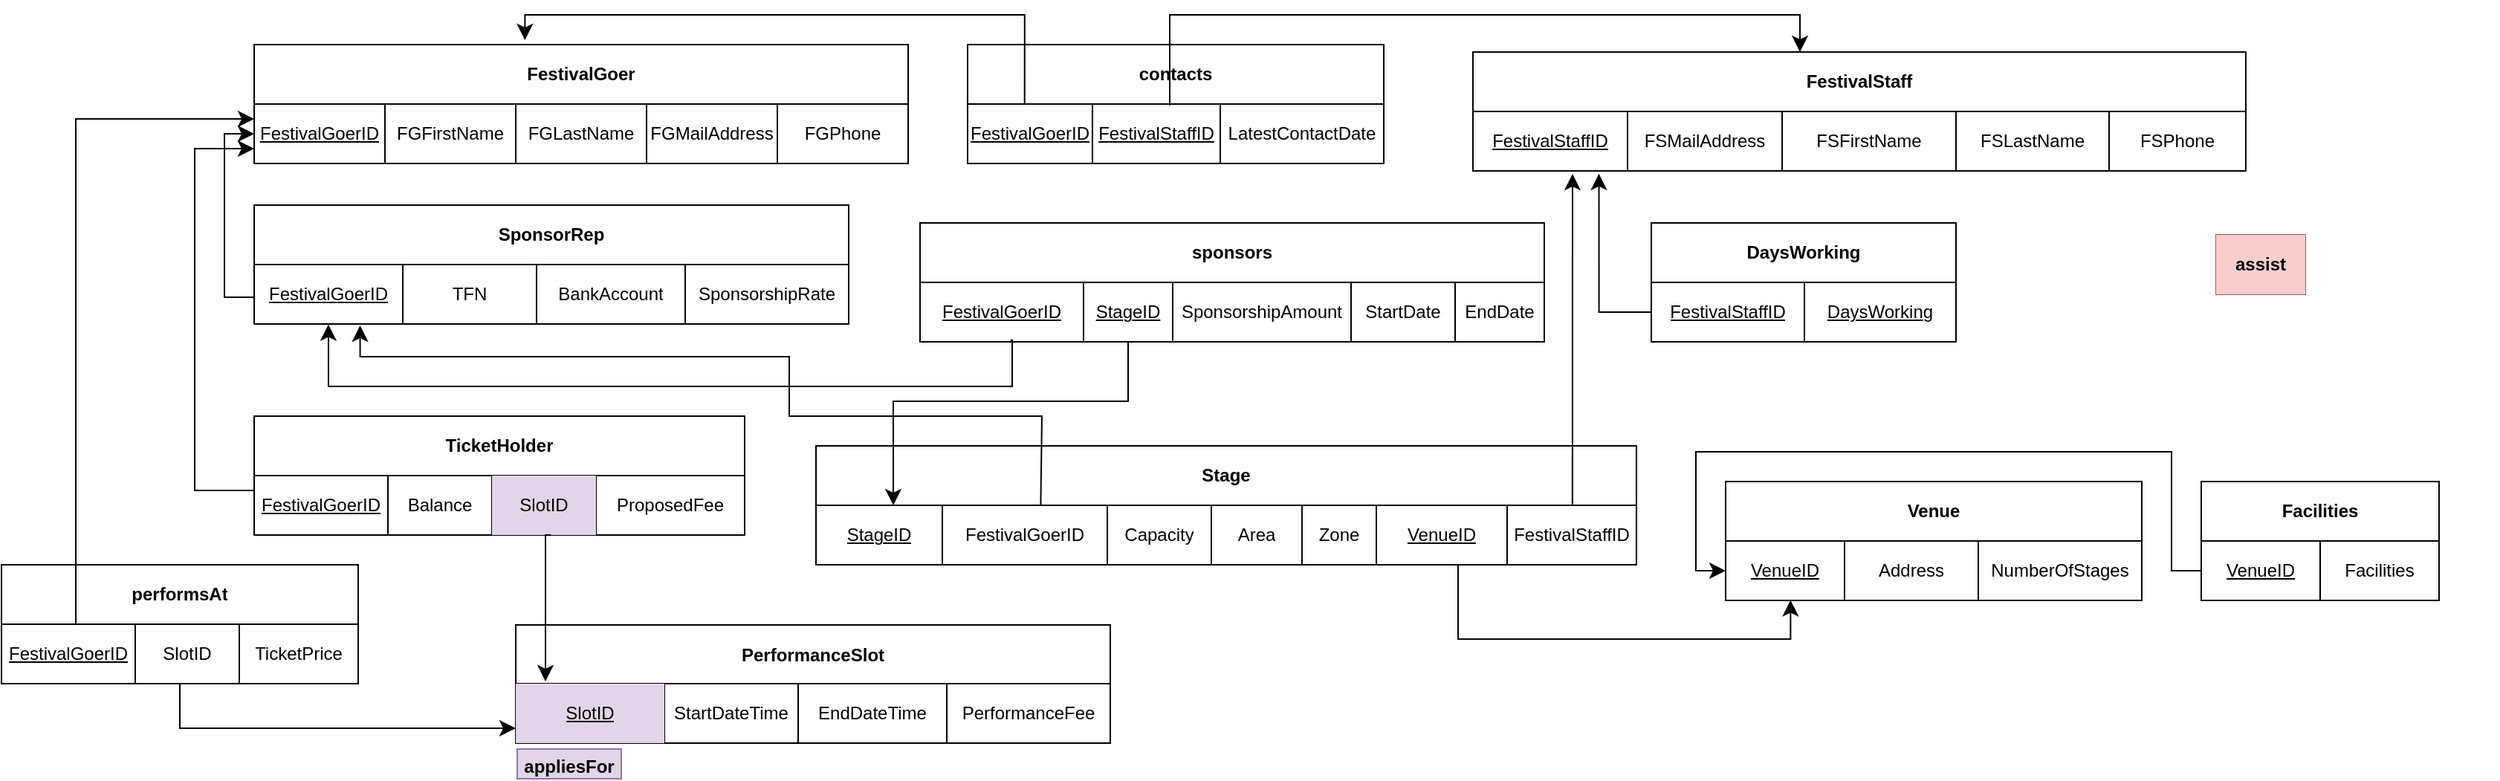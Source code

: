 <mxfile version="28.1.1">
  <diagram name="Page-1" id="UKHTQJSMqRWIpkA-EPcl">
    <mxGraphModel dx="1263" dy="1126" grid="1" gridSize="10" guides="1" tooltips="1" connect="1" arrows="1" fold="1" page="1" pageScale="1" pageWidth="1169" pageHeight="827" background="light-dark(#FFFFFF,#FFFFFF)" math="0" shadow="0">
      <root>
        <mxCell id="0" />
        <mxCell id="1" parent="0" />
        <mxCell id="PKO88a7LwcqLftBzNjsi-34" value="" style="group" parent="1" vertex="1" connectable="0">
          <mxGeometry x="190" y="140" width="440" height="80" as="geometry" />
        </mxCell>
        <mxCell id="PKO88a7LwcqLftBzNjsi-14" value="" style="shape=table;startSize=0;container=1;collapsible=0;childLayout=tableLayout;" parent="PKO88a7LwcqLftBzNjsi-34" vertex="1">
          <mxGeometry width="440" height="40" as="geometry" />
        </mxCell>
        <mxCell id="PKO88a7LwcqLftBzNjsi-15" value="" style="shape=tableRow;horizontal=0;startSize=0;swimlaneHead=0;swimlaneBody=0;strokeColor=inherit;top=0;left=0;bottom=0;right=0;collapsible=0;dropTarget=0;fillColor=none;points=[[0,0.5],[1,0.5]];portConstraint=eastwest;" parent="PKO88a7LwcqLftBzNjsi-14" vertex="1">
          <mxGeometry width="440" height="40" as="geometry" />
        </mxCell>
        <mxCell id="PKO88a7LwcqLftBzNjsi-16" value="&lt;b&gt;FestivalGoer&lt;/b&gt;" style="shape=partialRectangle;html=1;whiteSpace=wrap;connectable=0;strokeColor=inherit;overflow=hidden;fillColor=none;top=0;left=0;bottom=0;right=0;pointerEvents=1;" parent="PKO88a7LwcqLftBzNjsi-15" vertex="1">
          <mxGeometry width="440" height="40" as="geometry">
            <mxRectangle width="440" height="40" as="alternateBounds" />
          </mxGeometry>
        </mxCell>
        <mxCell id="PKO88a7LwcqLftBzNjsi-27" value="" style="shape=table;startSize=0;container=1;collapsible=0;childLayout=tableLayout;" parent="PKO88a7LwcqLftBzNjsi-34" vertex="1">
          <mxGeometry y="40" width="440" height="40" as="geometry" />
        </mxCell>
        <mxCell id="PKO88a7LwcqLftBzNjsi-28" value="" style="shape=tableRow;horizontal=0;startSize=0;swimlaneHead=0;swimlaneBody=0;strokeColor=inherit;top=0;left=0;bottom=0;right=0;collapsible=0;dropTarget=0;fillColor=none;points=[[0,0.5],[1,0.5]];portConstraint=eastwest;" parent="PKO88a7LwcqLftBzNjsi-27" vertex="1">
          <mxGeometry width="440" height="40" as="geometry" />
        </mxCell>
        <mxCell id="PKO88a7LwcqLftBzNjsi-29" value="&lt;u&gt;FestivalGoerID&lt;/u&gt;" style="shape=partialRectangle;html=1;whiteSpace=wrap;connectable=0;strokeColor=inherit;overflow=hidden;fillColor=none;top=0;left=0;bottom=0;right=0;pointerEvents=1;" parent="PKO88a7LwcqLftBzNjsi-28" vertex="1">
          <mxGeometry width="88" height="40" as="geometry">
            <mxRectangle width="88" height="40" as="alternateBounds" />
          </mxGeometry>
        </mxCell>
        <mxCell id="PKO88a7LwcqLftBzNjsi-30" value="FGFirstName" style="shape=partialRectangle;html=1;whiteSpace=wrap;connectable=0;strokeColor=inherit;overflow=hidden;fillColor=none;top=0;left=0;bottom=0;right=0;pointerEvents=1;" parent="PKO88a7LwcqLftBzNjsi-28" vertex="1">
          <mxGeometry x="88" width="88" height="40" as="geometry">
            <mxRectangle width="88" height="40" as="alternateBounds" />
          </mxGeometry>
        </mxCell>
        <mxCell id="PKO88a7LwcqLftBzNjsi-31" value="FGLastName" style="shape=partialRectangle;html=1;whiteSpace=wrap;connectable=0;strokeColor=inherit;overflow=hidden;fillColor=none;top=0;left=0;bottom=0;right=0;pointerEvents=1;" parent="PKO88a7LwcqLftBzNjsi-28" vertex="1">
          <mxGeometry x="176" width="88" height="40" as="geometry">
            <mxRectangle width="88" height="40" as="alternateBounds" />
          </mxGeometry>
        </mxCell>
        <mxCell id="PKO88a7LwcqLftBzNjsi-32" value="FGMailAddress" style="shape=partialRectangle;html=1;whiteSpace=wrap;connectable=0;strokeColor=inherit;overflow=hidden;fillColor=none;top=0;left=0;bottom=0;right=0;pointerEvents=1;" parent="PKO88a7LwcqLftBzNjsi-28" vertex="1">
          <mxGeometry x="264" width="88" height="40" as="geometry">
            <mxRectangle width="88" height="40" as="alternateBounds" />
          </mxGeometry>
        </mxCell>
        <mxCell id="PKO88a7LwcqLftBzNjsi-33" value="FGPhone" style="shape=partialRectangle;html=1;whiteSpace=wrap;connectable=0;strokeColor=inherit;overflow=hidden;fillColor=none;top=0;left=0;bottom=0;right=0;pointerEvents=1;" parent="PKO88a7LwcqLftBzNjsi-28" vertex="1">
          <mxGeometry x="352" width="88" height="40" as="geometry">
            <mxRectangle width="88" height="40" as="alternateBounds" />
          </mxGeometry>
        </mxCell>
        <mxCell id="PKO88a7LwcqLftBzNjsi-47" value="" style="group" parent="1" vertex="1" connectable="0">
          <mxGeometry x="190" y="248" width="400" height="80" as="geometry" />
        </mxCell>
        <mxCell id="PKO88a7LwcqLftBzNjsi-35" value="" style="shape=table;startSize=0;container=1;collapsible=0;childLayout=tableLayout;" parent="PKO88a7LwcqLftBzNjsi-47" vertex="1">
          <mxGeometry width="400" height="40" as="geometry" />
        </mxCell>
        <mxCell id="PKO88a7LwcqLftBzNjsi-36" value="" style="shape=tableRow;horizontal=0;startSize=0;swimlaneHead=0;swimlaneBody=0;strokeColor=inherit;top=0;left=0;bottom=0;right=0;collapsible=0;dropTarget=0;fillColor=none;points=[[0,0.5],[1,0.5]];portConstraint=eastwest;" parent="PKO88a7LwcqLftBzNjsi-35" vertex="1">
          <mxGeometry width="400" height="40" as="geometry" />
        </mxCell>
        <mxCell id="PKO88a7LwcqLftBzNjsi-37" value="&lt;b&gt;SponsorRep&lt;/b&gt;" style="shape=partialRectangle;html=1;whiteSpace=wrap;connectable=0;strokeColor=inherit;overflow=hidden;fillColor=none;top=0;left=0;bottom=0;right=0;pointerEvents=1;" parent="PKO88a7LwcqLftBzNjsi-36" vertex="1">
          <mxGeometry width="400" height="40" as="geometry">
            <mxRectangle width="400" height="40" as="alternateBounds" />
          </mxGeometry>
        </mxCell>
        <mxCell id="PKO88a7LwcqLftBzNjsi-38" value="" style="shape=table;startSize=0;container=1;collapsible=0;childLayout=tableLayout;" parent="PKO88a7LwcqLftBzNjsi-47" vertex="1">
          <mxGeometry y="40" width="190" height="40" as="geometry" />
        </mxCell>
        <mxCell id="PKO88a7LwcqLftBzNjsi-39" value="" style="shape=tableRow;horizontal=0;startSize=0;swimlaneHead=0;swimlaneBody=0;strokeColor=inherit;top=0;left=0;bottom=0;right=0;collapsible=0;dropTarget=0;fillColor=none;points=[[0,0.5],[1,0.5]];portConstraint=eastwest;" parent="PKO88a7LwcqLftBzNjsi-38" vertex="1">
          <mxGeometry width="190" height="40" as="geometry" />
        </mxCell>
        <mxCell id="PKO88a7LwcqLftBzNjsi-40" value="&lt;u&gt;FestivalGoerID&lt;/u&gt;" style="shape=partialRectangle;html=1;whiteSpace=wrap;connectable=0;strokeColor=inherit;overflow=hidden;fillColor=none;top=0;left=0;bottom=0;right=0;pointerEvents=1;" parent="PKO88a7LwcqLftBzNjsi-39" vertex="1">
          <mxGeometry width="100" height="40" as="geometry">
            <mxRectangle width="100" height="40" as="alternateBounds" />
          </mxGeometry>
        </mxCell>
        <mxCell id="PKO88a7LwcqLftBzNjsi-41" value="TFN" style="shape=partialRectangle;html=1;whiteSpace=wrap;connectable=0;strokeColor=inherit;overflow=hidden;fillColor=none;top=0;left=0;bottom=0;right=0;pointerEvents=1;" parent="PKO88a7LwcqLftBzNjsi-39" vertex="1">
          <mxGeometry x="100" width="90" height="40" as="geometry">
            <mxRectangle width="90" height="40" as="alternateBounds" />
          </mxGeometry>
        </mxCell>
        <mxCell id="PKO88a7LwcqLftBzNjsi-42" value="" style="shape=table;startSize=0;container=1;collapsible=0;childLayout=tableLayout;" parent="PKO88a7LwcqLftBzNjsi-47" vertex="1">
          <mxGeometry x="190" y="40" width="210" height="40" as="geometry" />
        </mxCell>
        <mxCell id="PKO88a7LwcqLftBzNjsi-43" value="" style="shape=tableRow;horizontal=0;startSize=0;swimlaneHead=0;swimlaneBody=0;strokeColor=inherit;top=0;left=0;bottom=0;right=0;collapsible=0;dropTarget=0;fillColor=none;points=[[0,0.5],[1,0.5]];portConstraint=eastwest;" parent="PKO88a7LwcqLftBzNjsi-42" vertex="1">
          <mxGeometry width="210" height="40" as="geometry" />
        </mxCell>
        <mxCell id="PKO88a7LwcqLftBzNjsi-44" value="BankAccount" style="shape=partialRectangle;html=1;whiteSpace=wrap;connectable=0;strokeColor=inherit;overflow=hidden;fillColor=none;top=0;left=0;bottom=0;right=0;pointerEvents=1;" parent="PKO88a7LwcqLftBzNjsi-43" vertex="1">
          <mxGeometry width="100" height="40" as="geometry">
            <mxRectangle width="100" height="40" as="alternateBounds" />
          </mxGeometry>
        </mxCell>
        <mxCell id="PKO88a7LwcqLftBzNjsi-46" value="SponsorshipRate" style="shape=partialRectangle;html=1;whiteSpace=wrap;connectable=0;strokeColor=inherit;overflow=hidden;fillColor=none;top=0;left=0;bottom=0;right=0;pointerEvents=1;" parent="PKO88a7LwcqLftBzNjsi-43" vertex="1">
          <mxGeometry x="100" width="110" height="40" as="geometry">
            <mxRectangle width="110" height="40" as="alternateBounds" />
          </mxGeometry>
        </mxCell>
        <mxCell id="PKO88a7LwcqLftBzNjsi-82" value="" style="group" parent="1" vertex="1" connectable="0">
          <mxGeometry x="1180" y="434" width="520" height="80" as="geometry" />
        </mxCell>
        <mxCell id="PKO88a7LwcqLftBzNjsi-57" value="" style="shape=table;startSize=0;container=1;collapsible=0;childLayout=tableLayout;" parent="PKO88a7LwcqLftBzNjsi-82" vertex="1">
          <mxGeometry width="280" height="40" as="geometry" />
        </mxCell>
        <mxCell id="PKO88a7LwcqLftBzNjsi-58" value="" style="shape=tableRow;horizontal=0;startSize=0;swimlaneHead=0;swimlaneBody=0;strokeColor=inherit;top=0;left=0;bottom=0;right=0;collapsible=0;dropTarget=0;fillColor=none;points=[[0,0.5],[1,0.5]];portConstraint=eastwest;" parent="PKO88a7LwcqLftBzNjsi-57" vertex="1">
          <mxGeometry width="280" height="40" as="geometry" />
        </mxCell>
        <mxCell id="PKO88a7LwcqLftBzNjsi-59" value="&lt;b&gt;Venue&lt;/b&gt;" style="shape=partialRectangle;html=1;whiteSpace=wrap;connectable=0;strokeColor=inherit;overflow=hidden;fillColor=none;top=0;left=0;bottom=0;right=0;pointerEvents=1;" parent="PKO88a7LwcqLftBzNjsi-58" vertex="1">
          <mxGeometry width="280" height="40" as="geometry">
            <mxRectangle width="280" height="40" as="alternateBounds" />
          </mxGeometry>
        </mxCell>
        <mxCell id="PKO88a7LwcqLftBzNjsi-60" value="" style="shape=table;startSize=0;container=1;collapsible=0;childLayout=tableLayout;" parent="PKO88a7LwcqLftBzNjsi-82" vertex="1">
          <mxGeometry y="40" width="280" height="40" as="geometry" />
        </mxCell>
        <mxCell id="PKO88a7LwcqLftBzNjsi-61" value="" style="shape=tableRow;horizontal=0;startSize=0;swimlaneHead=0;swimlaneBody=0;strokeColor=inherit;top=0;left=0;bottom=0;right=0;collapsible=0;dropTarget=0;fillColor=none;points=[[0,0.5],[1,0.5]];portConstraint=eastwest;" parent="PKO88a7LwcqLftBzNjsi-60" vertex="1">
          <mxGeometry width="280" height="40" as="geometry" />
        </mxCell>
        <mxCell id="PKO88a7LwcqLftBzNjsi-62" value="&lt;u&gt;VenueID&lt;/u&gt;" style="shape=partialRectangle;html=1;whiteSpace=wrap;connectable=0;strokeColor=inherit;overflow=hidden;fillColor=none;top=0;left=0;bottom=0;right=0;pointerEvents=1;" parent="PKO88a7LwcqLftBzNjsi-61" vertex="1">
          <mxGeometry width="80" height="40" as="geometry">
            <mxRectangle width="80" height="40" as="alternateBounds" />
          </mxGeometry>
        </mxCell>
        <mxCell id="PKO88a7LwcqLftBzNjsi-63" value="Address" style="shape=partialRectangle;html=1;whiteSpace=wrap;connectable=0;strokeColor=inherit;overflow=hidden;fillColor=none;top=0;left=0;bottom=0;right=0;pointerEvents=1;" parent="PKO88a7LwcqLftBzNjsi-61" vertex="1">
          <mxGeometry x="80" width="90" height="40" as="geometry">
            <mxRectangle width="90" height="40" as="alternateBounds" />
          </mxGeometry>
        </mxCell>
        <mxCell id="PKO88a7LwcqLftBzNjsi-70" value="NumberOfStages" style="shape=partialRectangle;html=1;whiteSpace=wrap;connectable=0;strokeColor=inherit;overflow=hidden;fillColor=none;top=0;left=0;bottom=0;right=0;pointerEvents=1;" parent="PKO88a7LwcqLftBzNjsi-61" vertex="1">
          <mxGeometry x="170" width="110" height="40" as="geometry">
            <mxRectangle width="110" height="40" as="alternateBounds" />
          </mxGeometry>
        </mxCell>
        <mxCell id="PKO88a7LwcqLftBzNjsi-87" value="" style="group" parent="PKO88a7LwcqLftBzNjsi-82" vertex="1" connectable="0">
          <mxGeometry x="320" width="160" height="80" as="geometry" />
        </mxCell>
        <mxCell id="PKO88a7LwcqLftBzNjsi-75" value="" style="shape=table;startSize=0;container=1;collapsible=0;childLayout=tableLayout;" parent="PKO88a7LwcqLftBzNjsi-87" vertex="1">
          <mxGeometry width="160" height="40" as="geometry" />
        </mxCell>
        <mxCell id="PKO88a7LwcqLftBzNjsi-76" value="" style="shape=tableRow;horizontal=0;startSize=0;swimlaneHead=0;swimlaneBody=0;strokeColor=inherit;top=0;left=0;bottom=0;right=0;collapsible=0;dropTarget=0;fillColor=none;points=[[0,0.5],[1,0.5]];portConstraint=eastwest;" parent="PKO88a7LwcqLftBzNjsi-75" vertex="1">
          <mxGeometry width="160" height="40" as="geometry" />
        </mxCell>
        <mxCell id="PKO88a7LwcqLftBzNjsi-77" value="&lt;b&gt;Facilities&lt;/b&gt;" style="shape=partialRectangle;html=1;whiteSpace=wrap;connectable=0;strokeColor=inherit;overflow=hidden;fillColor=none;top=0;left=0;bottom=0;right=0;pointerEvents=1;" parent="PKO88a7LwcqLftBzNjsi-76" vertex="1">
          <mxGeometry width="160" height="40" as="geometry">
            <mxRectangle width="160" height="40" as="alternateBounds" />
          </mxGeometry>
        </mxCell>
        <mxCell id="PKO88a7LwcqLftBzNjsi-78" value="" style="shape=table;startSize=0;container=1;collapsible=0;childLayout=tableLayout;" parent="PKO88a7LwcqLftBzNjsi-87" vertex="1">
          <mxGeometry y="40" width="160" height="40" as="geometry" />
        </mxCell>
        <mxCell id="PKO88a7LwcqLftBzNjsi-79" value="" style="shape=tableRow;horizontal=0;startSize=0;swimlaneHead=0;swimlaneBody=0;strokeColor=inherit;top=0;left=0;bottom=0;right=0;collapsible=0;dropTarget=0;fillColor=none;points=[[0,0.5],[1,0.5]];portConstraint=eastwest;" parent="PKO88a7LwcqLftBzNjsi-78" vertex="1">
          <mxGeometry width="160" height="40" as="geometry" />
        </mxCell>
        <mxCell id="PKO88a7LwcqLftBzNjsi-80" value="&lt;u&gt;VenueID&lt;/u&gt;" style="shape=partialRectangle;html=1;whiteSpace=wrap;connectable=0;strokeColor=inherit;overflow=hidden;fillColor=none;top=0;left=0;bottom=0;right=0;pointerEvents=1;" parent="PKO88a7LwcqLftBzNjsi-79" vertex="1">
          <mxGeometry width="80" height="40" as="geometry">
            <mxRectangle width="80" height="40" as="alternateBounds" />
          </mxGeometry>
        </mxCell>
        <mxCell id="PKO88a7LwcqLftBzNjsi-81" value="Facilities" style="shape=partialRectangle;html=1;whiteSpace=wrap;connectable=0;strokeColor=inherit;overflow=hidden;fillColor=none;top=0;left=0;bottom=0;right=0;pointerEvents=1;" parent="PKO88a7LwcqLftBzNjsi-79" vertex="1">
          <mxGeometry x="80" width="80" height="40" as="geometry">
            <mxRectangle width="80" height="40" as="alternateBounds" />
          </mxGeometry>
        </mxCell>
        <mxCell id="PKO88a7LwcqLftBzNjsi-86" value="" style="edgeStyle=segmentEdgeStyle;endArrow=classic;html=1;curved=0;rounded=0;endSize=8;startSize=8;sourcePerimeterSpacing=0;targetPerimeterSpacing=0;fontSize=12;exitX=0;exitY=0.5;exitDx=0;exitDy=0;" parent="PKO88a7LwcqLftBzNjsi-82" source="PKO88a7LwcqLftBzNjsi-79" target="PKO88a7LwcqLftBzNjsi-61" edge="1">
          <mxGeometry width="140" relative="1" as="geometry">
            <mxPoint x="270" y="-50" as="sourcePoint" />
            <mxPoint x="-10" y="60" as="targetPoint" />
            <Array as="points">
              <mxPoint x="300" y="60" />
              <mxPoint x="300" y="-20" />
              <mxPoint x="-20" y="-20" />
              <mxPoint x="-20" y="60" />
            </Array>
          </mxGeometry>
        </mxCell>
        <mxCell id="PKO88a7LwcqLftBzNjsi-96" value="" style="group" parent="1" vertex="1" connectable="0">
          <mxGeometry x="530" y="410" width="590" height="80" as="geometry" />
        </mxCell>
        <mxCell id="PKO88a7LwcqLftBzNjsi-88" value="" style="shape=table;startSize=0;container=1;collapsible=0;childLayout=tableLayout;" parent="PKO88a7LwcqLftBzNjsi-96" vertex="1">
          <mxGeometry x="38" width="552" height="40" as="geometry" />
        </mxCell>
        <mxCell id="PKO88a7LwcqLftBzNjsi-89" value="" style="shape=tableRow;horizontal=0;startSize=0;swimlaneHead=0;swimlaneBody=0;strokeColor=inherit;top=0;left=0;bottom=0;right=0;collapsible=0;dropTarget=0;fillColor=none;points=[[0,0.5],[1,0.5]];portConstraint=eastwest;" parent="PKO88a7LwcqLftBzNjsi-88" vertex="1">
          <mxGeometry width="552" height="40" as="geometry" />
        </mxCell>
        <mxCell id="PKO88a7LwcqLftBzNjsi-90" value="&lt;b&gt;Stage&lt;/b&gt;" style="shape=partialRectangle;html=1;whiteSpace=wrap;connectable=0;strokeColor=inherit;overflow=hidden;fillColor=none;top=0;left=0;bottom=0;right=0;pointerEvents=1;" parent="PKO88a7LwcqLftBzNjsi-89" vertex="1">
          <mxGeometry width="552" height="40" as="geometry">
            <mxRectangle width="552" height="40" as="alternateBounds" />
          </mxGeometry>
        </mxCell>
        <mxCell id="PKO88a7LwcqLftBzNjsi-91" value="" style="shape=table;startSize=0;container=1;collapsible=0;childLayout=tableLayout;" parent="PKO88a7LwcqLftBzNjsi-96" vertex="1">
          <mxGeometry x="38" y="40" width="552" height="40" as="geometry" />
        </mxCell>
        <mxCell id="PKO88a7LwcqLftBzNjsi-92" value="" style="shape=tableRow;horizontal=0;startSize=0;swimlaneHead=0;swimlaneBody=0;strokeColor=inherit;top=0;left=0;bottom=0;right=0;collapsible=0;dropTarget=0;fillColor=none;points=[[0,0.5],[1,0.5]];portConstraint=eastwest;" parent="PKO88a7LwcqLftBzNjsi-91" vertex="1">
          <mxGeometry width="552" height="40" as="geometry" />
        </mxCell>
        <mxCell id="PKO88a7LwcqLftBzNjsi-93" value="&lt;u&gt;StageID&lt;/u&gt;" style="shape=partialRectangle;html=1;whiteSpace=wrap;connectable=0;strokeColor=inherit;overflow=hidden;fillColor=none;top=0;left=0;bottom=0;right=0;pointerEvents=1;" parent="PKO88a7LwcqLftBzNjsi-92" vertex="1">
          <mxGeometry width="85" height="40" as="geometry">
            <mxRectangle width="85" height="40" as="alternateBounds" />
          </mxGeometry>
        </mxCell>
        <mxCell id="ISqjivV7O6Bus1pjdpT5-28" value="FestivalGoerID" style="shape=partialRectangle;html=1;whiteSpace=wrap;connectable=0;strokeColor=inherit;overflow=hidden;fillColor=none;top=0;left=0;bottom=0;right=0;pointerEvents=1;" vertex="1" parent="PKO88a7LwcqLftBzNjsi-92">
          <mxGeometry x="85" width="111" height="40" as="geometry">
            <mxRectangle width="111" height="40" as="alternateBounds" />
          </mxGeometry>
        </mxCell>
        <mxCell id="PKO88a7LwcqLftBzNjsi-94" value="Capacity" style="shape=partialRectangle;html=1;whiteSpace=wrap;connectable=0;strokeColor=inherit;overflow=hidden;fillColor=none;top=0;left=0;bottom=0;right=0;pointerEvents=1;" parent="PKO88a7LwcqLftBzNjsi-92" vertex="1">
          <mxGeometry x="196" width="70" height="40" as="geometry">
            <mxRectangle width="70" height="40" as="alternateBounds" />
          </mxGeometry>
        </mxCell>
        <mxCell id="PKO88a7LwcqLftBzNjsi-95" value="Area" style="shape=partialRectangle;html=1;whiteSpace=wrap;connectable=0;strokeColor=inherit;overflow=hidden;fillColor=none;top=0;left=0;bottom=0;right=0;pointerEvents=1;" parent="PKO88a7LwcqLftBzNjsi-92" vertex="1">
          <mxGeometry x="266" width="61" height="40" as="geometry">
            <mxRectangle width="61" height="40" as="alternateBounds" />
          </mxGeometry>
        </mxCell>
        <mxCell id="ISqjivV7O6Bus1pjdpT5-16" value="Zone" style="shape=partialRectangle;html=1;whiteSpace=wrap;connectable=0;strokeColor=inherit;overflow=hidden;fillColor=none;top=0;left=0;bottom=0;right=0;pointerEvents=1;" vertex="1" parent="PKO88a7LwcqLftBzNjsi-92">
          <mxGeometry x="327" width="50" height="40" as="geometry">
            <mxRectangle width="50" height="40" as="alternateBounds" />
          </mxGeometry>
        </mxCell>
        <mxCell id="ISqjivV7O6Bus1pjdpT5-21" value="&lt;u&gt;VenueID&lt;/u&gt;" style="shape=partialRectangle;html=1;whiteSpace=wrap;connectable=0;strokeColor=inherit;overflow=hidden;fillColor=none;top=0;left=0;bottom=0;right=0;pointerEvents=1;" vertex="1" parent="PKO88a7LwcqLftBzNjsi-92">
          <mxGeometry x="377" width="88" height="40" as="geometry">
            <mxRectangle width="88" height="40" as="alternateBounds" />
          </mxGeometry>
        </mxCell>
        <mxCell id="ISqjivV7O6Bus1pjdpT5-36" value="FestivalStaffID" style="shape=partialRectangle;html=1;whiteSpace=wrap;connectable=0;strokeColor=inherit;overflow=hidden;fillColor=none;top=0;left=0;bottom=0;right=0;pointerEvents=1;" vertex="1" parent="PKO88a7LwcqLftBzNjsi-92">
          <mxGeometry x="465" width="87" height="40" as="geometry">
            <mxRectangle width="87" height="40" as="alternateBounds" />
          </mxGeometry>
        </mxCell>
        <mxCell id="1OvbaB2SJktq4wwTJ-ky-1" value="" style="group" parent="1" vertex="1" connectable="0">
          <mxGeometry x="366" y="530" width="400" height="80" as="geometry" />
        </mxCell>
        <mxCell id="1OvbaB2SJktq4wwTJ-ky-2" value="" style="shape=table;startSize=0;container=1;collapsible=0;childLayout=tableLayout;" parent="1OvbaB2SJktq4wwTJ-ky-1" vertex="1">
          <mxGeometry y="0.5" width="400" height="40" as="geometry" />
        </mxCell>
        <mxCell id="1OvbaB2SJktq4wwTJ-ky-3" value="" style="shape=tableRow;horizontal=0;startSize=0;swimlaneHead=0;swimlaneBody=0;strokeColor=inherit;top=0;left=0;bottom=0;right=0;collapsible=0;dropTarget=0;fillColor=none;points=[[0,0.5],[1,0.5]];portConstraint=eastwest;" parent="1OvbaB2SJktq4wwTJ-ky-2" vertex="1">
          <mxGeometry width="400" height="40" as="geometry" />
        </mxCell>
        <mxCell id="1OvbaB2SJktq4wwTJ-ky-4" value="&lt;b&gt;PerformanceSlot&lt;/b&gt;" style="shape=partialRectangle;html=1;whiteSpace=wrap;connectable=0;strokeColor=inherit;overflow=hidden;fillColor=none;top=0;left=0;bottom=0;right=0;pointerEvents=1;" parent="1OvbaB2SJktq4wwTJ-ky-3" vertex="1">
          <mxGeometry width="400" height="40" as="geometry">
            <mxRectangle width="400" height="40" as="alternateBounds" />
          </mxGeometry>
        </mxCell>
        <mxCell id="1OvbaB2SJktq4wwTJ-ky-5" value="" style="shape=table;startSize=0;container=1;collapsible=0;childLayout=tableLayout;" parent="1OvbaB2SJktq4wwTJ-ky-1" vertex="1">
          <mxGeometry y="40" width="190" height="40" as="geometry" />
        </mxCell>
        <mxCell id="1OvbaB2SJktq4wwTJ-ky-6" value="" style="shape=tableRow;horizontal=0;startSize=0;swimlaneHead=0;swimlaneBody=0;strokeColor=inherit;top=0;left=0;bottom=0;right=0;collapsible=0;dropTarget=0;fillColor=none;points=[[0,0.5],[1,0.5]];portConstraint=eastwest;" parent="1OvbaB2SJktq4wwTJ-ky-5" vertex="1">
          <mxGeometry width="190" height="40" as="geometry" />
        </mxCell>
        <mxCell id="1OvbaB2SJktq4wwTJ-ky-7" value="&lt;u&gt;SlotID&lt;/u&gt;" style="shape=partialRectangle;html=1;whiteSpace=wrap;connectable=0;strokeColor=#9673a6;overflow=hidden;fillColor=#e1d5e7;top=0;left=0;bottom=0;right=0;pointerEvents=1;" parent="1OvbaB2SJktq4wwTJ-ky-6" vertex="1">
          <mxGeometry width="100" height="40" as="geometry">
            <mxRectangle width="100" height="40" as="alternateBounds" />
          </mxGeometry>
        </mxCell>
        <mxCell id="1OvbaB2SJktq4wwTJ-ky-8" value="StartDateTime" style="shape=partialRectangle;html=1;whiteSpace=wrap;connectable=0;strokeColor=inherit;overflow=hidden;fillColor=none;top=0;left=0;bottom=0;right=0;pointerEvents=1;" parent="1OvbaB2SJktq4wwTJ-ky-6" vertex="1">
          <mxGeometry x="100" width="90" height="40" as="geometry">
            <mxRectangle width="90" height="40" as="alternateBounds" />
          </mxGeometry>
        </mxCell>
        <mxCell id="1OvbaB2SJktq4wwTJ-ky-9" value="" style="shape=table;startSize=0;container=1;collapsible=0;childLayout=tableLayout;" parent="1OvbaB2SJktq4wwTJ-ky-1" vertex="1">
          <mxGeometry x="190" y="40" width="210" height="40" as="geometry" />
        </mxCell>
        <mxCell id="1OvbaB2SJktq4wwTJ-ky-10" value="" style="shape=tableRow;horizontal=0;startSize=0;swimlaneHead=0;swimlaneBody=0;strokeColor=inherit;top=0;left=0;bottom=0;right=0;collapsible=0;dropTarget=0;fillColor=none;points=[[0,0.5],[1,0.5]];portConstraint=eastwest;" parent="1OvbaB2SJktq4wwTJ-ky-9" vertex="1">
          <mxGeometry width="210" height="40" as="geometry" />
        </mxCell>
        <mxCell id="1OvbaB2SJktq4wwTJ-ky-11" value="EndDateTime" style="shape=partialRectangle;html=1;whiteSpace=wrap;connectable=0;strokeColor=inherit;overflow=hidden;fillColor=none;top=0;left=0;bottom=0;right=0;pointerEvents=1;" parent="1OvbaB2SJktq4wwTJ-ky-10" vertex="1">
          <mxGeometry width="100" height="40" as="geometry">
            <mxRectangle width="100" height="40" as="alternateBounds" />
          </mxGeometry>
        </mxCell>
        <mxCell id="1OvbaB2SJktq4wwTJ-ky-12" value="PerformanceFee" style="shape=partialRectangle;html=1;whiteSpace=wrap;connectable=0;strokeColor=inherit;overflow=hidden;fillColor=none;top=0;left=0;bottom=0;right=0;pointerEvents=1;" parent="1OvbaB2SJktq4wwTJ-ky-10" vertex="1">
          <mxGeometry x="100" width="110" height="40" as="geometry">
            <mxRectangle width="110" height="40" as="alternateBounds" />
          </mxGeometry>
        </mxCell>
        <mxCell id="1OvbaB2SJktq4wwTJ-ky-23" value="" style="group" parent="1" vertex="1" connectable="0">
          <mxGeometry x="638" y="260" width="420" height="80" as="geometry" />
        </mxCell>
        <mxCell id="1OvbaB2SJktq4wwTJ-ky-13" value="" style="shape=table;startSize=0;container=1;collapsible=0;childLayout=tableLayout;" parent="1OvbaB2SJktq4wwTJ-ky-23" vertex="1">
          <mxGeometry width="420" height="40" as="geometry" />
        </mxCell>
        <mxCell id="1OvbaB2SJktq4wwTJ-ky-14" value="" style="shape=tableRow;horizontal=0;startSize=0;swimlaneHead=0;swimlaneBody=0;strokeColor=inherit;top=0;left=0;bottom=0;right=0;collapsible=0;dropTarget=0;fillColor=none;points=[[0,0.5],[1,0.5]];portConstraint=eastwest;" parent="1OvbaB2SJktq4wwTJ-ky-13" vertex="1">
          <mxGeometry width="420" height="40" as="geometry" />
        </mxCell>
        <mxCell id="1OvbaB2SJktq4wwTJ-ky-15" value="&lt;b&gt;sponsors&lt;/b&gt;" style="shape=partialRectangle;html=1;whiteSpace=wrap;connectable=0;strokeColor=inherit;overflow=hidden;fillColor=none;top=0;left=0;bottom=0;right=0;pointerEvents=1;" parent="1OvbaB2SJktq4wwTJ-ky-14" vertex="1">
          <mxGeometry width="420" height="40" as="geometry">
            <mxRectangle width="420" height="40" as="alternateBounds" />
          </mxGeometry>
        </mxCell>
        <mxCell id="1OvbaB2SJktq4wwTJ-ky-16" value="" style="shape=table;startSize=0;container=1;collapsible=0;childLayout=tableLayout;" parent="1OvbaB2SJktq4wwTJ-ky-23" vertex="1">
          <mxGeometry y="40" width="420" height="40" as="geometry" />
        </mxCell>
        <mxCell id="1OvbaB2SJktq4wwTJ-ky-17" value="" style="shape=tableRow;horizontal=0;startSize=0;swimlaneHead=0;swimlaneBody=0;strokeColor=inherit;top=0;left=0;bottom=0;right=0;collapsible=0;dropTarget=0;fillColor=none;points=[[0,0.5],[1,0.5]];portConstraint=eastwest;" parent="1OvbaB2SJktq4wwTJ-ky-16" vertex="1">
          <mxGeometry width="420" height="40" as="geometry" />
        </mxCell>
        <mxCell id="1OvbaB2SJktq4wwTJ-ky-22" value="&lt;u&gt;FestivalGoerID&lt;/u&gt;" style="shape=partialRectangle;html=1;whiteSpace=wrap;connectable=0;strokeColor=inherit;overflow=hidden;fillColor=none;top=0;left=0;bottom=0;right=0;pointerEvents=1;" parent="1OvbaB2SJktq4wwTJ-ky-17" vertex="1">
          <mxGeometry width="110" height="40" as="geometry">
            <mxRectangle width="110" height="40" as="alternateBounds" />
          </mxGeometry>
        </mxCell>
        <mxCell id="1OvbaB2SJktq4wwTJ-ky-21" value="&lt;u&gt;StageID&lt;/u&gt;" style="shape=partialRectangle;html=1;whiteSpace=wrap;connectable=0;strokeColor=inherit;overflow=hidden;fillColor=none;top=0;left=0;bottom=0;right=0;pointerEvents=1;" parent="1OvbaB2SJktq4wwTJ-ky-17" vertex="1">
          <mxGeometry x="110" width="60" height="40" as="geometry">
            <mxRectangle width="60" height="40" as="alternateBounds" />
          </mxGeometry>
        </mxCell>
        <mxCell id="1OvbaB2SJktq4wwTJ-ky-18" value="SponsorshipAmount" style="shape=partialRectangle;html=1;whiteSpace=wrap;connectable=0;strokeColor=inherit;overflow=hidden;fillColor=none;top=0;left=0;bottom=0;right=0;pointerEvents=1;" parent="1OvbaB2SJktq4wwTJ-ky-17" vertex="1">
          <mxGeometry x="170" width="120" height="40" as="geometry">
            <mxRectangle width="120" height="40" as="alternateBounds" />
          </mxGeometry>
        </mxCell>
        <mxCell id="1OvbaB2SJktq4wwTJ-ky-19" value="StartDate" style="shape=partialRectangle;html=1;whiteSpace=wrap;connectable=0;strokeColor=inherit;overflow=hidden;fillColor=none;top=0;left=0;bottom=0;right=0;pointerEvents=1;" parent="1OvbaB2SJktq4wwTJ-ky-17" vertex="1">
          <mxGeometry x="290" width="70" height="40" as="geometry">
            <mxRectangle width="70" height="40" as="alternateBounds" />
          </mxGeometry>
        </mxCell>
        <mxCell id="1OvbaB2SJktq4wwTJ-ky-20" value="EndDate" style="shape=partialRectangle;html=1;whiteSpace=wrap;connectable=0;strokeColor=inherit;overflow=hidden;fillColor=none;top=0;left=0;bottom=0;right=0;pointerEvents=1;" parent="1OvbaB2SJktq4wwTJ-ky-17" vertex="1">
          <mxGeometry x="360" width="60" height="40" as="geometry">
            <mxRectangle width="60" height="40" as="alternateBounds" />
          </mxGeometry>
        </mxCell>
        <mxCell id="ISqjivV7O6Bus1pjdpT5-26" value="" style="edgeStyle=segmentEdgeStyle;endArrow=classic;html=1;curved=0;rounded=0;endSize=8;startSize=8;sourcePerimeterSpacing=0;targetPerimeterSpacing=0;fontSize=12;exitX=0.137;exitY=1.013;exitDx=0;exitDy=0;exitPerimeter=0;" edge="1" parent="1OvbaB2SJktq4wwTJ-ky-23" target="PKO88a7LwcqLftBzNjsi-92">
          <mxGeometry width="140" relative="1" as="geometry">
            <mxPoint x="140" y="80" as="sourcePoint" />
            <mxPoint x="670" y="221" as="targetPoint" />
            <Array as="points">
              <mxPoint x="140" y="120" />
              <mxPoint x="-18" y="120" />
            </Array>
          </mxGeometry>
        </mxCell>
        <mxCell id="1OvbaB2SJktq4wwTJ-ky-77" value="" style="edgeStyle=segmentEdgeStyle;endArrow=classic;html=1;curved=0;rounded=0;endSize=8;startSize=8;sourcePerimeterSpacing=0;targetPerimeterSpacing=0;fontSize=12;entryX=0;entryY=0.5;entryDx=0;entryDy=0;" parent="1" edge="1">
          <mxGeometry width="140" relative="1" as="geometry">
            <mxPoint x="190" y="320" as="sourcePoint" />
            <mxPoint x="190" y="200" as="targetPoint" />
            <Array as="points">
              <mxPoint x="190" y="310" />
              <mxPoint x="170" y="310" />
              <mxPoint x="170" y="200" />
            </Array>
          </mxGeometry>
        </mxCell>
        <mxCell id="1OvbaB2SJktq4wwTJ-ky-78" value="" style="edgeStyle=segmentEdgeStyle;endArrow=classic;html=1;curved=0;rounded=0;endSize=8;startSize=8;sourcePerimeterSpacing=0;targetPerimeterSpacing=0;fontSize=12;exitX=0;exitY=0.5;exitDx=0;exitDy=0;" parent="1" source="PKO88a7LwcqLftBzNjsi-52" target="PKO88a7LwcqLftBzNjsi-28" edge="1">
          <mxGeometry width="140" relative="1" as="geometry">
            <mxPoint x="190" y="460" as="sourcePoint" />
            <mxPoint x="190" y="220" as="targetPoint" />
            <Array as="points">
              <mxPoint x="190" y="440" />
              <mxPoint x="150" y="440" />
              <mxPoint x="150" y="210" />
            </Array>
          </mxGeometry>
        </mxCell>
        <mxCell id="1OvbaB2SJktq4wwTJ-ky-79" value="" style="group" parent="1" vertex="1" connectable="0">
          <mxGeometry x="670" y="140" width="280" height="80" as="geometry" />
        </mxCell>
        <mxCell id="1OvbaB2SJktq4wwTJ-ky-24" value="" style="shape=table;startSize=0;container=1;collapsible=0;childLayout=tableLayout;" parent="1OvbaB2SJktq4wwTJ-ky-79" vertex="1">
          <mxGeometry width="280" height="40" as="geometry" />
        </mxCell>
        <mxCell id="1OvbaB2SJktq4wwTJ-ky-25" value="" style="shape=tableRow;horizontal=0;startSize=0;swimlaneHead=0;swimlaneBody=0;strokeColor=inherit;top=0;left=0;bottom=0;right=0;collapsible=0;dropTarget=0;fillColor=none;points=[[0,0.5],[1,0.5]];portConstraint=eastwest;" parent="1OvbaB2SJktq4wwTJ-ky-24" vertex="1">
          <mxGeometry width="280" height="40" as="geometry" />
        </mxCell>
        <mxCell id="1OvbaB2SJktq4wwTJ-ky-26" value="&lt;b&gt;contacts&lt;/b&gt;" style="shape=partialRectangle;html=1;whiteSpace=wrap;connectable=0;strokeColor=inherit;overflow=hidden;fillColor=none;top=0;left=0;bottom=0;right=0;pointerEvents=1;" parent="1OvbaB2SJktq4wwTJ-ky-25" vertex="1">
          <mxGeometry width="280" height="40" as="geometry">
            <mxRectangle width="280" height="40" as="alternateBounds" />
          </mxGeometry>
        </mxCell>
        <mxCell id="1OvbaB2SJktq4wwTJ-ky-60" value="" style="group" parent="1OvbaB2SJktq4wwTJ-ky-79" vertex="1" connectable="0">
          <mxGeometry x="60" y="40" width="220" height="40" as="geometry" />
        </mxCell>
        <mxCell id="1OvbaB2SJktq4wwTJ-ky-57" value="" style="shape=table;startSize=0;container=1;collapsible=0;childLayout=tableLayout;" parent="1OvbaB2SJktq4wwTJ-ky-60" vertex="1">
          <mxGeometry x="-60" width="280" height="40" as="geometry" />
        </mxCell>
        <mxCell id="1OvbaB2SJktq4wwTJ-ky-58" value="" style="shape=tableRow;horizontal=0;startSize=0;swimlaneHead=0;swimlaneBody=0;strokeColor=inherit;top=0;left=0;bottom=0;right=0;collapsible=0;dropTarget=0;fillColor=none;points=[[0,0.5],[1,0.5]];portConstraint=eastwest;" parent="1OvbaB2SJktq4wwTJ-ky-57" vertex="1">
          <mxGeometry width="280" height="40" as="geometry" />
        </mxCell>
        <mxCell id="1OvbaB2SJktq4wwTJ-ky-59" value="&lt;u&gt;FestivalGoerID&lt;/u&gt;" style="shape=partialRectangle;html=1;whiteSpace=wrap;connectable=0;strokeColor=inherit;overflow=hidden;fillColor=none;top=0;left=0;bottom=0;right=0;pointerEvents=1;" parent="1OvbaB2SJktq4wwTJ-ky-58" vertex="1">
          <mxGeometry width="84" height="40" as="geometry">
            <mxRectangle width="84" height="40" as="alternateBounds" />
          </mxGeometry>
        </mxCell>
        <mxCell id="1OvbaB2SJktq4wwTJ-ky-65" value="&lt;u&gt;FestivalStaffID&lt;/u&gt;" style="shape=partialRectangle;html=1;whiteSpace=wrap;connectable=0;strokeColor=inherit;overflow=hidden;fillColor=none;top=0;left=0;bottom=0;right=0;pointerEvents=1;" parent="1OvbaB2SJktq4wwTJ-ky-58" vertex="1">
          <mxGeometry x="84" width="86" height="40" as="geometry">
            <mxRectangle width="86" height="40" as="alternateBounds" />
          </mxGeometry>
        </mxCell>
        <mxCell id="1OvbaB2SJktq4wwTJ-ky-66" value="LatestContactDate" style="shape=partialRectangle;html=1;whiteSpace=wrap;connectable=0;strokeColor=inherit;overflow=hidden;fillColor=none;top=0;left=0;bottom=0;right=0;pointerEvents=1;" parent="1OvbaB2SJktq4wwTJ-ky-58" vertex="1">
          <mxGeometry x="170" width="110" height="40" as="geometry">
            <mxRectangle width="110" height="40" as="alternateBounds" />
          </mxGeometry>
        </mxCell>
        <mxCell id="PKO88a7LwcqLftBzNjsi-108" value="" style="group" parent="1" vertex="1" connectable="0">
          <mxGeometry x="1010" y="145" width="520" height="80" as="geometry" />
        </mxCell>
        <mxCell id="PKO88a7LwcqLftBzNjsi-97" value="" style="shape=table;startSize=0;container=1;collapsible=0;childLayout=tableLayout;" parent="PKO88a7LwcqLftBzNjsi-108" vertex="1">
          <mxGeometry width="520" height="40" as="geometry" />
        </mxCell>
        <mxCell id="PKO88a7LwcqLftBzNjsi-98" value="" style="shape=tableRow;horizontal=0;startSize=0;swimlaneHead=0;swimlaneBody=0;strokeColor=inherit;top=0;left=0;bottom=0;right=0;collapsible=0;dropTarget=0;fillColor=none;points=[[0,0.5],[1,0.5]];portConstraint=eastwest;" parent="PKO88a7LwcqLftBzNjsi-97" vertex="1">
          <mxGeometry width="520" height="40" as="geometry" />
        </mxCell>
        <mxCell id="PKO88a7LwcqLftBzNjsi-99" value="&lt;b&gt;FestivalStaff&lt;/b&gt;" style="shape=partialRectangle;html=1;whiteSpace=wrap;connectable=0;strokeColor=inherit;overflow=hidden;fillColor=none;top=0;left=0;bottom=0;right=0;pointerEvents=1;" parent="PKO88a7LwcqLftBzNjsi-98" vertex="1">
          <mxGeometry width="520" height="40" as="geometry">
            <mxRectangle width="520" height="40" as="alternateBounds" />
          </mxGeometry>
        </mxCell>
        <mxCell id="PKO88a7LwcqLftBzNjsi-100" value="" style="shape=table;startSize=0;container=1;collapsible=0;childLayout=tableLayout;" parent="PKO88a7LwcqLftBzNjsi-108" vertex="1">
          <mxGeometry y="40" width="520" height="40" as="geometry" />
        </mxCell>
        <mxCell id="PKO88a7LwcqLftBzNjsi-101" value="" style="shape=tableRow;horizontal=0;startSize=0;swimlaneHead=0;swimlaneBody=0;strokeColor=inherit;top=0;left=0;bottom=0;right=0;collapsible=0;dropTarget=0;fillColor=none;points=[[0,0.5],[1,0.5]];portConstraint=eastwest;" parent="PKO88a7LwcqLftBzNjsi-100" vertex="1">
          <mxGeometry width="520" height="40" as="geometry" />
        </mxCell>
        <mxCell id="PKO88a7LwcqLftBzNjsi-102" value="&lt;u&gt;FestivalStaffID&lt;/u&gt;" style="shape=partialRectangle;html=1;whiteSpace=wrap;connectable=0;strokeColor=inherit;overflow=hidden;fillColor=none;top=0;left=0;bottom=0;right=0;pointerEvents=1;" parent="PKO88a7LwcqLftBzNjsi-101" vertex="1">
          <mxGeometry width="104" height="40" as="geometry">
            <mxRectangle width="104" height="40" as="alternateBounds" />
          </mxGeometry>
        </mxCell>
        <mxCell id="PKO88a7LwcqLftBzNjsi-103" value="FSMailAddress" style="shape=partialRectangle;html=1;whiteSpace=wrap;connectable=0;strokeColor=inherit;overflow=hidden;fillColor=none;top=0;left=0;bottom=0;right=0;pointerEvents=1;" parent="PKO88a7LwcqLftBzNjsi-101" vertex="1">
          <mxGeometry x="104" width="104" height="40" as="geometry">
            <mxRectangle width="104" height="40" as="alternateBounds" />
          </mxGeometry>
        </mxCell>
        <mxCell id="PKO88a7LwcqLftBzNjsi-104" value="FSFirstName" style="shape=partialRectangle;html=1;whiteSpace=wrap;connectable=0;strokeColor=inherit;overflow=hidden;fillColor=none;top=0;left=0;bottom=0;right=0;pointerEvents=1;" parent="PKO88a7LwcqLftBzNjsi-101" vertex="1">
          <mxGeometry x="208" width="117" height="40" as="geometry">
            <mxRectangle width="117" height="40" as="alternateBounds" />
          </mxGeometry>
        </mxCell>
        <mxCell id="PKO88a7LwcqLftBzNjsi-105" value="&lt;div&gt;FSLastName&lt;/div&gt;" style="shape=partialRectangle;html=1;whiteSpace=wrap;connectable=0;strokeColor=inherit;overflow=hidden;fillColor=none;top=0;left=0;bottom=0;right=0;pointerEvents=1;" parent="PKO88a7LwcqLftBzNjsi-101" vertex="1">
          <mxGeometry x="325" width="103" height="40" as="geometry">
            <mxRectangle width="103" height="40" as="alternateBounds" />
          </mxGeometry>
        </mxCell>
        <mxCell id="PKO88a7LwcqLftBzNjsi-106" value="FSPhone" style="shape=partialRectangle;html=1;whiteSpace=wrap;connectable=0;strokeColor=inherit;overflow=hidden;fillColor=none;top=0;left=0;bottom=0;right=0;pointerEvents=1;" parent="PKO88a7LwcqLftBzNjsi-101" vertex="1">
          <mxGeometry x="428" width="92" height="40" as="geometry">
            <mxRectangle width="92" height="40" as="alternateBounds" />
          </mxGeometry>
        </mxCell>
        <mxCell id="PKO88a7LwcqLftBzNjsi-127" value="" style="group" parent="1" vertex="1" connectable="0">
          <mxGeometry x="1130" y="260" width="205" height="80" as="geometry" />
        </mxCell>
        <mxCell id="PKO88a7LwcqLftBzNjsi-118" value="" style="shape=table;startSize=0;container=1;collapsible=0;childLayout=tableLayout;" parent="PKO88a7LwcqLftBzNjsi-127" vertex="1">
          <mxGeometry width="205" height="40" as="geometry" />
        </mxCell>
        <mxCell id="PKO88a7LwcqLftBzNjsi-119" value="" style="shape=tableRow;horizontal=0;startSize=0;swimlaneHead=0;swimlaneBody=0;strokeColor=inherit;top=0;left=0;bottom=0;right=0;collapsible=0;dropTarget=0;fillColor=none;points=[[0,0.5],[1,0.5]];portConstraint=eastwest;" parent="PKO88a7LwcqLftBzNjsi-118" vertex="1">
          <mxGeometry width="205" height="40" as="geometry" />
        </mxCell>
        <mxCell id="PKO88a7LwcqLftBzNjsi-120" value="&lt;b&gt;DaysWorking&lt;/b&gt;" style="shape=partialRectangle;html=1;whiteSpace=wrap;connectable=0;strokeColor=inherit;overflow=hidden;fillColor=none;top=0;left=0;bottom=0;right=0;pointerEvents=1;" parent="PKO88a7LwcqLftBzNjsi-119" vertex="1">
          <mxGeometry width="205" height="40" as="geometry">
            <mxRectangle width="205" height="40" as="alternateBounds" />
          </mxGeometry>
        </mxCell>
        <mxCell id="PKO88a7LwcqLftBzNjsi-121" value="" style="shape=table;startSize=0;container=1;collapsible=0;childLayout=tableLayout;" parent="PKO88a7LwcqLftBzNjsi-127" vertex="1">
          <mxGeometry y="40" width="205" height="40" as="geometry" />
        </mxCell>
        <mxCell id="PKO88a7LwcqLftBzNjsi-122" value="" style="shape=tableRow;horizontal=0;startSize=0;swimlaneHead=0;swimlaneBody=0;strokeColor=inherit;top=0;left=0;bottom=0;right=0;collapsible=0;dropTarget=0;fillColor=none;points=[[0,0.5],[1,0.5]];portConstraint=eastwest;" parent="PKO88a7LwcqLftBzNjsi-121" vertex="1">
          <mxGeometry width="205" height="40" as="geometry" />
        </mxCell>
        <mxCell id="PKO88a7LwcqLftBzNjsi-123" value="&lt;u&gt;FestivalStaffID&lt;/u&gt;" style="shape=partialRectangle;html=1;whiteSpace=wrap;connectable=0;strokeColor=inherit;overflow=hidden;fillColor=none;top=0;left=0;bottom=0;right=0;pointerEvents=1;" parent="PKO88a7LwcqLftBzNjsi-122" vertex="1">
          <mxGeometry width="103" height="40" as="geometry">
            <mxRectangle width="103" height="40" as="alternateBounds" />
          </mxGeometry>
        </mxCell>
        <mxCell id="PKO88a7LwcqLftBzNjsi-124" value="&lt;u&gt;DaysWorking&lt;/u&gt;" style="shape=partialRectangle;html=1;whiteSpace=wrap;connectable=0;strokeColor=inherit;overflow=hidden;fillColor=none;top=0;left=0;bottom=0;right=0;pointerEvents=1;" parent="PKO88a7LwcqLftBzNjsi-122" vertex="1">
          <mxGeometry x="103" width="102" height="40" as="geometry">
            <mxRectangle width="102" height="40" as="alternateBounds" />
          </mxGeometry>
        </mxCell>
        <mxCell id="1OvbaB2SJktq4wwTJ-ky-83" value="" style="edgeStyle=segmentEdgeStyle;endArrow=classic;html=1;curved=0;rounded=0;endSize=8;startSize=8;sourcePerimeterSpacing=0;targetPerimeterSpacing=0;fontSize=12;exitX=0.137;exitY=1.013;exitDx=0;exitDy=0;exitPerimeter=0;entryX=0.414;entryY=-0.075;entryDx=0;entryDy=0;entryPerimeter=0;" parent="1" source="1OvbaB2SJktq4wwTJ-ky-25" target="PKO88a7LwcqLftBzNjsi-15" edge="1">
          <mxGeometry width="140" relative="1" as="geometry">
            <mxPoint x="750" y="130" as="sourcePoint" />
            <mxPoint x="360" y="120" as="targetPoint" />
            <Array as="points">
              <mxPoint x="708" y="120" />
              <mxPoint x="372" y="120" />
            </Array>
          </mxGeometry>
        </mxCell>
        <mxCell id="1OvbaB2SJktq4wwTJ-ky-84" value="" style="edgeStyle=segmentEdgeStyle;endArrow=classic;html=1;curved=0;rounded=0;endSize=8;startSize=8;sourcePerimeterSpacing=0;targetPerimeterSpacing=0;fontSize=12;exitX=0.137;exitY=1.013;exitDx=0;exitDy=0;exitPerimeter=0;" parent="1" target="PKO88a7LwcqLftBzNjsi-98" edge="1">
          <mxGeometry width="140" relative="1" as="geometry">
            <mxPoint x="806" y="181" as="sourcePoint" />
            <mxPoint x="1000" y="130" as="targetPoint" />
            <Array as="points">
              <mxPoint x="806" y="120" />
              <mxPoint x="1230" y="120" />
            </Array>
          </mxGeometry>
        </mxCell>
        <mxCell id="ISqjivV7O6Bus1pjdpT5-1" value="" style="shape=table;startSize=0;container=1;collapsible=0;childLayout=tableLayout;fillColor=#f8cecc;strokeColor=#b85450;" vertex="1" parent="1">
          <mxGeometry x="1510" y="268" width="60" height="40" as="geometry" />
        </mxCell>
        <mxCell id="ISqjivV7O6Bus1pjdpT5-2" value="" style="shape=tableRow;horizontal=0;startSize=0;swimlaneHead=0;swimlaneBody=0;strokeColor=#b85450;top=0;left=0;bottom=0;right=0;collapsible=0;dropTarget=0;fillColor=#f8cecc;points=[[0,0.5],[1,0.5]];portConstraint=eastwest;" vertex="1" parent="ISqjivV7O6Bus1pjdpT5-1">
          <mxGeometry width="60" height="40" as="geometry" />
        </mxCell>
        <mxCell id="ISqjivV7O6Bus1pjdpT5-3" value="&lt;b&gt;assist&lt;/b&gt;" style="shape=partialRectangle;html=1;whiteSpace=wrap;connectable=0;strokeColor=#b85450;overflow=hidden;fillColor=#f8cecc;top=0;left=0;bottom=0;right=0;pointerEvents=1;" vertex="1" parent="ISqjivV7O6Bus1pjdpT5-2">
          <mxGeometry width="60" height="40" as="geometry">
            <mxRectangle width="60" height="40" as="alternateBounds" />
          </mxGeometry>
        </mxCell>
        <mxCell id="PKO88a7LwcqLftBzNjsi-48" value="" style="shape=table;startSize=0;container=1;collapsible=0;childLayout=tableLayout;" parent="1" vertex="1">
          <mxGeometry x="190" y="390" width="330" height="40" as="geometry" />
        </mxCell>
        <mxCell id="PKO88a7LwcqLftBzNjsi-49" value="" style="shape=tableRow;horizontal=0;startSize=0;swimlaneHead=0;swimlaneBody=0;strokeColor=inherit;top=0;left=0;bottom=0;right=0;collapsible=0;dropTarget=0;fillColor=none;points=[[0,0.5],[1,0.5]];portConstraint=eastwest;" parent="PKO88a7LwcqLftBzNjsi-48" vertex="1">
          <mxGeometry width="330" height="40" as="geometry" />
        </mxCell>
        <mxCell id="PKO88a7LwcqLftBzNjsi-50" value="&lt;b&gt;TicketHolder&lt;/b&gt;" style="shape=partialRectangle;html=1;whiteSpace=wrap;connectable=0;strokeColor=inherit;overflow=hidden;fillColor=none;top=0;left=0;bottom=0;right=0;pointerEvents=1;" parent="PKO88a7LwcqLftBzNjsi-49" vertex="1">
          <mxGeometry width="330" height="40" as="geometry">
            <mxRectangle width="330" height="40" as="alternateBounds" />
          </mxGeometry>
        </mxCell>
        <mxCell id="PKO88a7LwcqLftBzNjsi-51" value="" style="shape=table;startSize=0;container=1;collapsible=0;childLayout=tableLayout;" parent="1" vertex="1">
          <mxGeometry x="190" y="430" width="330" height="40" as="geometry" />
        </mxCell>
        <mxCell id="PKO88a7LwcqLftBzNjsi-52" value="" style="shape=tableRow;horizontal=0;startSize=0;swimlaneHead=0;swimlaneBody=0;strokeColor=inherit;top=0;left=0;bottom=0;right=0;collapsible=0;dropTarget=0;fillColor=none;points=[[0,0.5],[1,0.5]];portConstraint=eastwest;" parent="PKO88a7LwcqLftBzNjsi-51" vertex="1">
          <mxGeometry width="330" height="40" as="geometry" />
        </mxCell>
        <mxCell id="PKO88a7LwcqLftBzNjsi-53" value="&lt;u&gt;FestivalGoerID&lt;/u&gt;" style="shape=partialRectangle;html=1;whiteSpace=wrap;connectable=0;strokeColor=inherit;overflow=hidden;fillColor=none;top=0;left=0;bottom=0;right=0;pointerEvents=1;" parent="PKO88a7LwcqLftBzNjsi-52" vertex="1">
          <mxGeometry width="90" height="40" as="geometry">
            <mxRectangle width="90" height="40" as="alternateBounds" />
          </mxGeometry>
        </mxCell>
        <mxCell id="PKO88a7LwcqLftBzNjsi-54" value="Balance" style="shape=partialRectangle;html=1;whiteSpace=wrap;connectable=0;strokeColor=inherit;overflow=hidden;fillColor=none;top=0;left=0;bottom=0;right=0;pointerEvents=1;" parent="PKO88a7LwcqLftBzNjsi-52" vertex="1">
          <mxGeometry x="90" width="70" height="40" as="geometry">
            <mxRectangle width="70" height="40" as="alternateBounds" />
          </mxGeometry>
        </mxCell>
        <mxCell id="ISqjivV7O6Bus1pjdpT5-9" value="SlotID" style="shape=partialRectangle;html=1;whiteSpace=wrap;connectable=0;strokeColor=#9673a6;overflow=hidden;fillColor=#e1d5e7;top=0;left=0;bottom=0;right=0;pointerEvents=1;" vertex="1" parent="PKO88a7LwcqLftBzNjsi-52">
          <mxGeometry x="160" width="70" height="40" as="geometry">
            <mxRectangle width="70" height="40" as="alternateBounds" />
          </mxGeometry>
        </mxCell>
        <mxCell id="ISqjivV7O6Bus1pjdpT5-10" value="ProposedFee" style="shape=partialRectangle;html=1;whiteSpace=wrap;connectable=0;strokeColor=inherit;overflow=hidden;fillColor=none;top=0;left=0;bottom=0;right=0;pointerEvents=1;" vertex="1" parent="PKO88a7LwcqLftBzNjsi-52">
          <mxGeometry x="230" width="100" height="40" as="geometry">
            <mxRectangle width="100" height="40" as="alternateBounds" />
          </mxGeometry>
        </mxCell>
        <mxCell id="ISqjivV7O6Bus1pjdpT5-11" value="" style="edgeStyle=segmentEdgeStyle;endArrow=classic;html=1;curved=0;rounded=0;endSize=8;startSize=8;sourcePerimeterSpacing=0;targetPerimeterSpacing=0;fontSize=12;exitX=0.605;exitY=1.001;exitDx=0;exitDy=0;exitPerimeter=0;entryX=0.05;entryY=0.949;entryDx=0;entryDy=0;entryPerimeter=0;" edge="1" parent="1" source="PKO88a7LwcqLftBzNjsi-52" target="1OvbaB2SJktq4wwTJ-ky-3">
          <mxGeometry width="140" relative="1" as="geometry">
            <mxPoint x="460" y="480" as="sourcePoint" />
            <mxPoint x="390" y="550" as="targetPoint" />
            <Array as="points" />
          </mxGeometry>
        </mxCell>
        <mxCell id="ISqjivV7O6Bus1pjdpT5-24" value="" style="edgeStyle=segmentEdgeStyle;endArrow=classic;html=1;curved=0;rounded=0;endSize=8;startSize=8;sourcePerimeterSpacing=0;targetPerimeterSpacing=0;fontSize=12;entryX=0.156;entryY=0.995;entryDx=0;entryDy=0;entryPerimeter=0;" edge="1" parent="1" target="PKO88a7LwcqLftBzNjsi-61">
          <mxGeometry width="140" relative="1" as="geometry">
            <mxPoint x="1000" y="494" as="sourcePoint" />
            <mxPoint x="1334.65" y="552.88" as="targetPoint" />
            <Array as="points">
              <mxPoint x="1000" y="490" />
              <mxPoint x="1000" y="540" />
              <mxPoint x="1224" y="540" />
            </Array>
          </mxGeometry>
        </mxCell>
        <mxCell id="ISqjivV7O6Bus1pjdpT5-25" value="" style="edgeStyle=segmentEdgeStyle;endArrow=classic;html=1;curved=0;rounded=0;endSize=8;startSize=8;sourcePerimeterSpacing=0;targetPerimeterSpacing=0;fontSize=12;exitX=0.145;exitY=0.972;exitDx=0;exitDy=0;exitPerimeter=0;entryX=0.263;entryY=1.008;entryDx=0;entryDy=0;entryPerimeter=0;" edge="1" parent="1" source="1OvbaB2SJktq4wwTJ-ky-17" target="PKO88a7LwcqLftBzNjsi-39">
          <mxGeometry width="140" relative="1" as="geometry">
            <mxPoint x="750" y="360" as="sourcePoint" />
            <mxPoint x="598" y="474" as="targetPoint" />
            <Array as="points">
              <mxPoint x="700" y="339" />
              <mxPoint x="700" y="370" />
              <mxPoint x="240" y="370" />
            </Array>
          </mxGeometry>
        </mxCell>
        <mxCell id="ISqjivV7O6Bus1pjdpT5-29" value="" style="edgeStyle=segmentEdgeStyle;endArrow=classic;html=1;curved=0;rounded=0;endSize=8;startSize=8;sourcePerimeterSpacing=0;targetPerimeterSpacing=0;fontSize=12;entryX=0.375;entryY=1.025;entryDx=0;entryDy=0;entryPerimeter=0;exitX=0.274;exitY=-0.05;exitDx=0;exitDy=0;exitPerimeter=0;" edge="1" parent="1" source="PKO88a7LwcqLftBzNjsi-92" target="PKO88a7LwcqLftBzNjsi-39">
          <mxGeometry width="140" relative="1" as="geometry">
            <mxPoint x="780" y="420" as="sourcePoint" />
            <mxPoint x="270" y="350" as="targetPoint" />
            <Array as="points">
              <mxPoint x="719" y="450" />
              <mxPoint x="720" y="450" />
              <mxPoint x="720" y="390" />
              <mxPoint x="550" y="390" />
              <mxPoint x="550" y="350" />
              <mxPoint x="261" y="350" />
            </Array>
          </mxGeometry>
        </mxCell>
        <mxCell id="ISqjivV7O6Bus1pjdpT5-30" value="" style="group" vertex="1" connectable="0" parent="1">
          <mxGeometry x="20" y="490" width="240" height="80" as="geometry" />
        </mxCell>
        <mxCell id="1OvbaB2SJktq4wwTJ-ky-30" value="" style="shape=table;startSize=0;container=1;collapsible=0;childLayout=tableLayout;" parent="ISqjivV7O6Bus1pjdpT5-30" vertex="1">
          <mxGeometry width="240" height="40" as="geometry" />
        </mxCell>
        <mxCell id="1OvbaB2SJktq4wwTJ-ky-31" value="" style="shape=tableRow;horizontal=0;startSize=0;swimlaneHead=0;swimlaneBody=0;strokeColor=inherit;top=0;left=0;bottom=0;right=0;collapsible=0;dropTarget=0;fillColor=none;points=[[0,0.5],[1,0.5]];portConstraint=eastwest;" parent="1OvbaB2SJktq4wwTJ-ky-30" vertex="1">
          <mxGeometry width="240" height="40" as="geometry" />
        </mxCell>
        <mxCell id="1OvbaB2SJktq4wwTJ-ky-32" value="&lt;b&gt;performsAt&lt;/b&gt;" style="shape=partialRectangle;html=1;whiteSpace=wrap;connectable=0;strokeColor=inherit;overflow=hidden;fillColor=none;top=0;left=0;bottom=0;right=0;pointerEvents=1;" parent="1OvbaB2SJktq4wwTJ-ky-31" vertex="1">
          <mxGeometry width="240" height="40" as="geometry">
            <mxRectangle width="240" height="40" as="alternateBounds" />
          </mxGeometry>
        </mxCell>
        <mxCell id="1OvbaB2SJktq4wwTJ-ky-36" value="" style="shape=table;startSize=0;container=1;collapsible=0;childLayout=tableLayout;" parent="ISqjivV7O6Bus1pjdpT5-30" vertex="1">
          <mxGeometry y="40" width="240" height="40" as="geometry" />
        </mxCell>
        <mxCell id="1OvbaB2SJktq4wwTJ-ky-37" value="" style="shape=tableRow;horizontal=0;startSize=0;swimlaneHead=0;swimlaneBody=0;strokeColor=inherit;top=0;left=0;bottom=0;right=0;collapsible=0;dropTarget=0;fillColor=none;points=[[0,0.5],[1,0.5]];portConstraint=eastwest;" parent="1OvbaB2SJktq4wwTJ-ky-36" vertex="1">
          <mxGeometry width="240" height="40" as="geometry" />
        </mxCell>
        <mxCell id="1OvbaB2SJktq4wwTJ-ky-69" value="&lt;u&gt;FestivalGoerID&lt;/u&gt;" style="shape=partialRectangle;html=1;whiteSpace=wrap;connectable=0;strokeColor=inherit;overflow=hidden;fillColor=none;top=0;left=0;bottom=0;right=0;pointerEvents=1;" parent="1OvbaB2SJktq4wwTJ-ky-37" vertex="1">
          <mxGeometry width="90" height="40" as="geometry">
            <mxRectangle width="90" height="40" as="alternateBounds" />
          </mxGeometry>
        </mxCell>
        <mxCell id="1OvbaB2SJktq4wwTJ-ky-68" value="SlotID" style="shape=partialRectangle;html=1;whiteSpace=wrap;connectable=0;strokeColor=inherit;overflow=hidden;fillColor=none;top=0;left=0;bottom=0;right=0;pointerEvents=1;" parent="1OvbaB2SJktq4wwTJ-ky-37" vertex="1">
          <mxGeometry x="90" width="70" height="40" as="geometry">
            <mxRectangle width="70" height="40" as="alternateBounds" />
          </mxGeometry>
        </mxCell>
        <mxCell id="1OvbaB2SJktq4wwTJ-ky-38" value="TicketPrice" style="shape=partialRectangle;html=1;whiteSpace=wrap;connectable=0;strokeColor=inherit;overflow=hidden;fillColor=none;top=0;left=0;bottom=0;right=0;pointerEvents=1;" parent="1OvbaB2SJktq4wwTJ-ky-37" vertex="1">
          <mxGeometry x="160" width="80" height="40" as="geometry">
            <mxRectangle width="80" height="40" as="alternateBounds" />
          </mxGeometry>
        </mxCell>
        <mxCell id="ISqjivV7O6Bus1pjdpT5-34" value="" style="edgeStyle=segmentEdgeStyle;endArrow=classic;html=1;curved=0;rounded=0;endSize=8;startSize=8;sourcePerimeterSpacing=0;targetPerimeterSpacing=0;fontSize=12;entryX=0;entryY=0.75;entryDx=0;entryDy=0;" edge="1" parent="ISqjivV7O6Bus1pjdpT5-30" target="1OvbaB2SJktq4wwTJ-ky-5">
          <mxGeometry width="140" relative="1" as="geometry">
            <mxPoint x="120" y="80" as="sourcePoint" />
            <mxPoint x="260" y="140" as="targetPoint" />
            <Array as="points">
              <mxPoint x="120" y="110" />
            </Array>
          </mxGeometry>
        </mxCell>
        <mxCell id="ISqjivV7O6Bus1pjdpT5-31" value="&lt;font style=&quot;font-size: 12px;&quot;&gt;&lt;b&gt;appliesFor&lt;/b&gt;&lt;/font&gt;" style="text;strokeColor=#9673a6;fillColor=#e1d5e7;html=1;align=center;verticalAlign=middle;whiteSpace=wrap;rounded=0;fontSize=16;" vertex="1" parent="1">
          <mxGeometry x="367" y="614" width="70" height="20" as="geometry" />
        </mxCell>
        <mxCell id="ISqjivV7O6Bus1pjdpT5-32" value="" style="edgeStyle=segmentEdgeStyle;endArrow=classic;html=1;curved=0;rounded=0;endSize=8;startSize=8;sourcePerimeterSpacing=0;targetPerimeterSpacing=0;fontSize=12;" edge="1" parent="1">
          <mxGeometry width="140" relative="1" as="geometry">
            <mxPoint x="70" y="530" as="sourcePoint" />
            <mxPoint x="190" y="190" as="targetPoint" />
            <Array as="points">
              <mxPoint x="70" y="190" />
            </Array>
          </mxGeometry>
        </mxCell>
        <mxCell id="ISqjivV7O6Bus1pjdpT5-37" value="" style="edgeStyle=none;orthogonalLoop=1;jettySize=auto;html=1;rounded=0;fontSize=12;startSize=8;endSize=8;curved=1;exitX=0.922;exitY=-0.017;exitDx=0;exitDy=0;exitPerimeter=0;" edge="1" parent="1" source="PKO88a7LwcqLftBzNjsi-92">
          <mxGeometry width="140" relative="1" as="geometry">
            <mxPoint x="1076.944" y="447.48" as="sourcePoint" />
            <mxPoint x="1077" y="227" as="targetPoint" />
            <Array as="points" />
          </mxGeometry>
        </mxCell>
        <mxCell id="ISqjivV7O6Bus1pjdpT5-38" value="" style="edgeStyle=segmentEdgeStyle;endArrow=classic;html=1;curved=0;rounded=0;endSize=8;startSize=8;sourcePerimeterSpacing=0;targetPerimeterSpacing=0;fontSize=12;exitX=0;exitY=0.5;exitDx=0;exitDy=0;entryX=0.163;entryY=1.048;entryDx=0;entryDy=0;entryPerimeter=0;" edge="1" parent="1" source="PKO88a7LwcqLftBzNjsi-122" target="PKO88a7LwcqLftBzNjsi-101">
          <mxGeometry width="140" relative="1" as="geometry">
            <mxPoint x="1040" y="220" as="sourcePoint" />
            <mxPoint x="1180" y="280" as="targetPoint" />
            <Array as="points">
              <mxPoint x="1095" y="320" />
            </Array>
          </mxGeometry>
        </mxCell>
      </root>
    </mxGraphModel>
  </diagram>
</mxfile>
